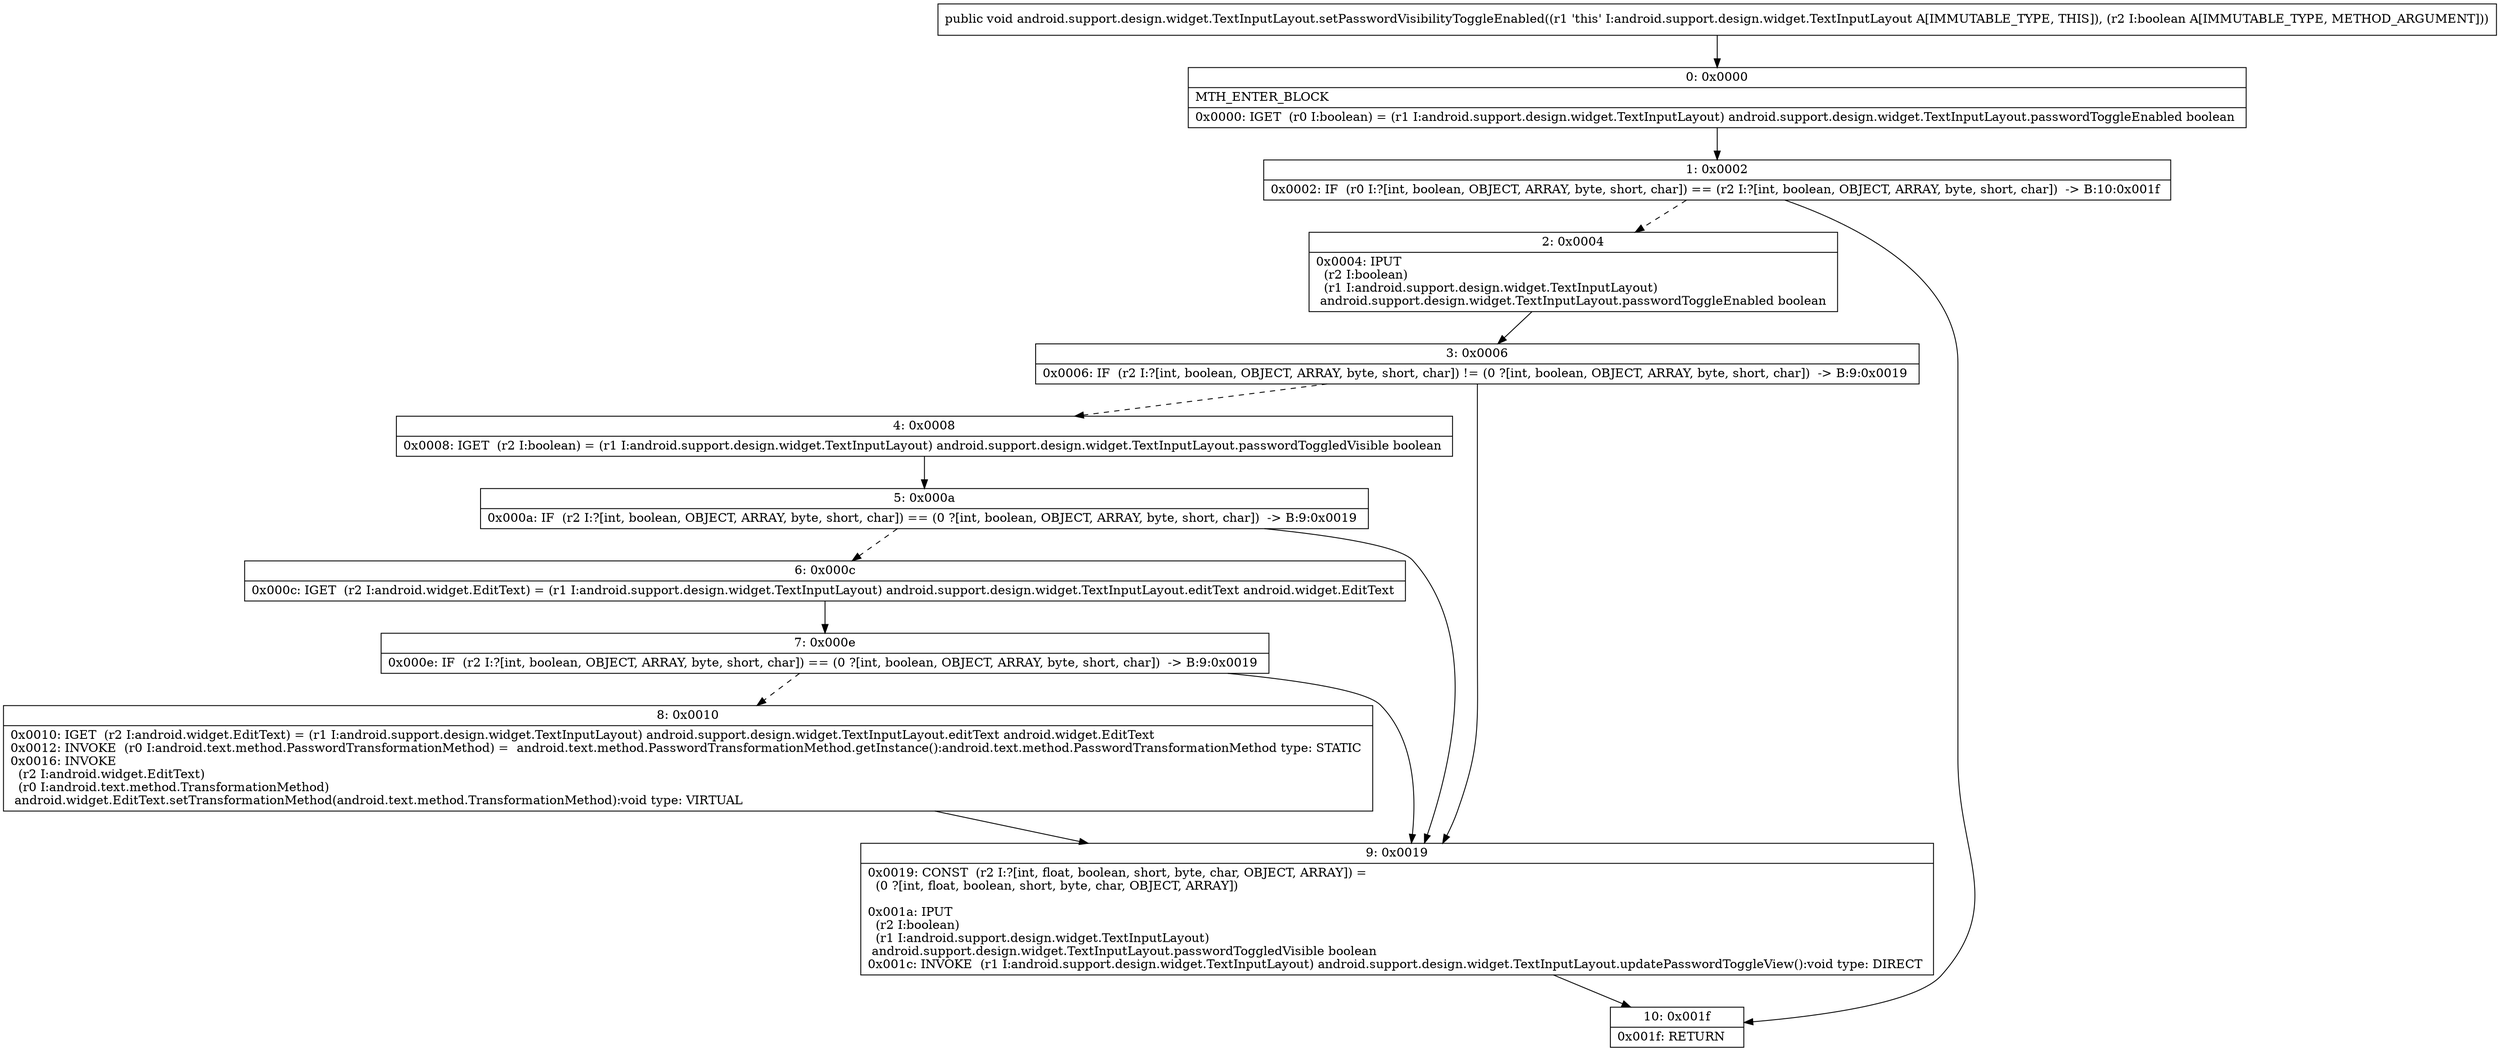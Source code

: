 digraph "CFG forandroid.support.design.widget.TextInputLayout.setPasswordVisibilityToggleEnabled(Z)V" {
Node_0 [shape=record,label="{0\:\ 0x0000|MTH_ENTER_BLOCK\l|0x0000: IGET  (r0 I:boolean) = (r1 I:android.support.design.widget.TextInputLayout) android.support.design.widget.TextInputLayout.passwordToggleEnabled boolean \l}"];
Node_1 [shape=record,label="{1\:\ 0x0002|0x0002: IF  (r0 I:?[int, boolean, OBJECT, ARRAY, byte, short, char]) == (r2 I:?[int, boolean, OBJECT, ARRAY, byte, short, char])  \-\> B:10:0x001f \l}"];
Node_2 [shape=record,label="{2\:\ 0x0004|0x0004: IPUT  \l  (r2 I:boolean)\l  (r1 I:android.support.design.widget.TextInputLayout)\l android.support.design.widget.TextInputLayout.passwordToggleEnabled boolean \l}"];
Node_3 [shape=record,label="{3\:\ 0x0006|0x0006: IF  (r2 I:?[int, boolean, OBJECT, ARRAY, byte, short, char]) != (0 ?[int, boolean, OBJECT, ARRAY, byte, short, char])  \-\> B:9:0x0019 \l}"];
Node_4 [shape=record,label="{4\:\ 0x0008|0x0008: IGET  (r2 I:boolean) = (r1 I:android.support.design.widget.TextInputLayout) android.support.design.widget.TextInputLayout.passwordToggledVisible boolean \l}"];
Node_5 [shape=record,label="{5\:\ 0x000a|0x000a: IF  (r2 I:?[int, boolean, OBJECT, ARRAY, byte, short, char]) == (0 ?[int, boolean, OBJECT, ARRAY, byte, short, char])  \-\> B:9:0x0019 \l}"];
Node_6 [shape=record,label="{6\:\ 0x000c|0x000c: IGET  (r2 I:android.widget.EditText) = (r1 I:android.support.design.widget.TextInputLayout) android.support.design.widget.TextInputLayout.editText android.widget.EditText \l}"];
Node_7 [shape=record,label="{7\:\ 0x000e|0x000e: IF  (r2 I:?[int, boolean, OBJECT, ARRAY, byte, short, char]) == (0 ?[int, boolean, OBJECT, ARRAY, byte, short, char])  \-\> B:9:0x0019 \l}"];
Node_8 [shape=record,label="{8\:\ 0x0010|0x0010: IGET  (r2 I:android.widget.EditText) = (r1 I:android.support.design.widget.TextInputLayout) android.support.design.widget.TextInputLayout.editText android.widget.EditText \l0x0012: INVOKE  (r0 I:android.text.method.PasswordTransformationMethod) =  android.text.method.PasswordTransformationMethod.getInstance():android.text.method.PasswordTransformationMethod type: STATIC \l0x0016: INVOKE  \l  (r2 I:android.widget.EditText)\l  (r0 I:android.text.method.TransformationMethod)\l android.widget.EditText.setTransformationMethod(android.text.method.TransformationMethod):void type: VIRTUAL \l}"];
Node_9 [shape=record,label="{9\:\ 0x0019|0x0019: CONST  (r2 I:?[int, float, boolean, short, byte, char, OBJECT, ARRAY]) = \l  (0 ?[int, float, boolean, short, byte, char, OBJECT, ARRAY])\l \l0x001a: IPUT  \l  (r2 I:boolean)\l  (r1 I:android.support.design.widget.TextInputLayout)\l android.support.design.widget.TextInputLayout.passwordToggledVisible boolean \l0x001c: INVOKE  (r1 I:android.support.design.widget.TextInputLayout) android.support.design.widget.TextInputLayout.updatePasswordToggleView():void type: DIRECT \l}"];
Node_10 [shape=record,label="{10\:\ 0x001f|0x001f: RETURN   \l}"];
MethodNode[shape=record,label="{public void android.support.design.widget.TextInputLayout.setPasswordVisibilityToggleEnabled((r1 'this' I:android.support.design.widget.TextInputLayout A[IMMUTABLE_TYPE, THIS]), (r2 I:boolean A[IMMUTABLE_TYPE, METHOD_ARGUMENT])) }"];
MethodNode -> Node_0;
Node_0 -> Node_1;
Node_1 -> Node_2[style=dashed];
Node_1 -> Node_10;
Node_2 -> Node_3;
Node_3 -> Node_4[style=dashed];
Node_3 -> Node_9;
Node_4 -> Node_5;
Node_5 -> Node_6[style=dashed];
Node_5 -> Node_9;
Node_6 -> Node_7;
Node_7 -> Node_8[style=dashed];
Node_7 -> Node_9;
Node_8 -> Node_9;
Node_9 -> Node_10;
}

